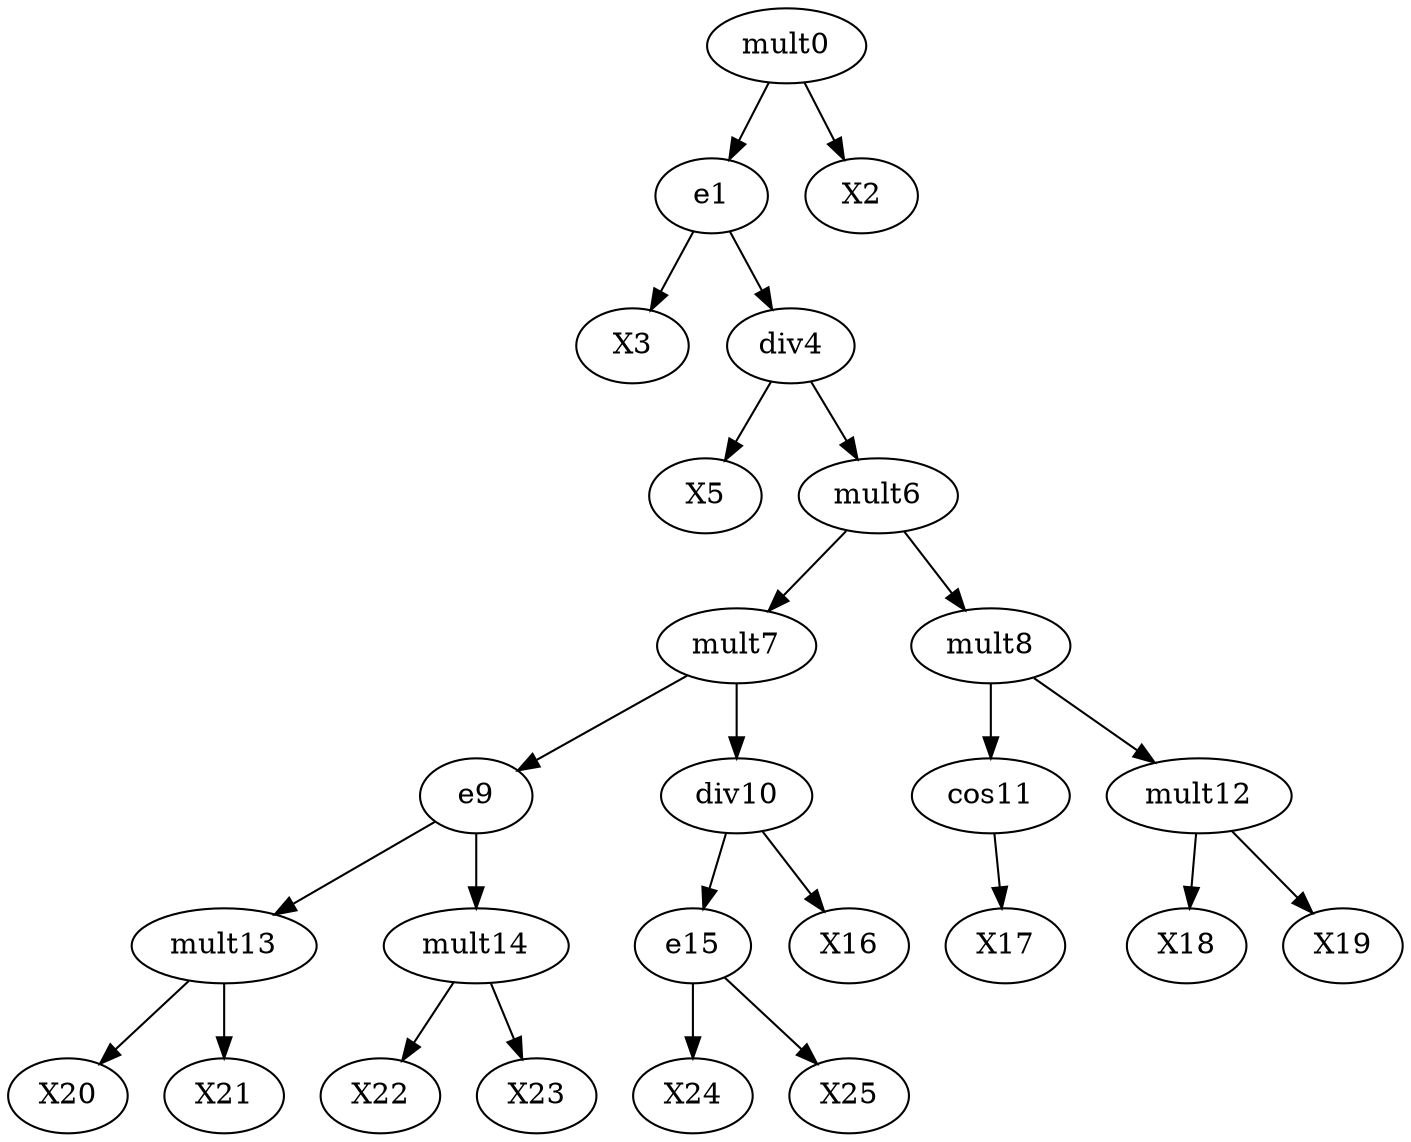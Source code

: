 digraph T {
	mult0 -> e1;
	mult0 -> X2;
	e1 -> X3;
	e1 -> div4;
	div4 -> X5;
	div4 -> mult6;
	mult6 -> mult7;
	mult6 -> mult8;
	mult7 -> e9;
	mult7 -> div10;
	mult8 -> cos11;
	mult8 -> mult12;
	e9 -> mult13;
	e9 -> mult14;
	div10 -> e15;
	div10 -> X16;
	cos11 -> X17;
	mult12 -> X18;
	mult12 -> X19;
	mult13 -> X20;
	mult13 -> X21;
	mult14 -> X22;
	mult14 -> X23;
	e15 -> X24;
	e15 -> X25;
}
